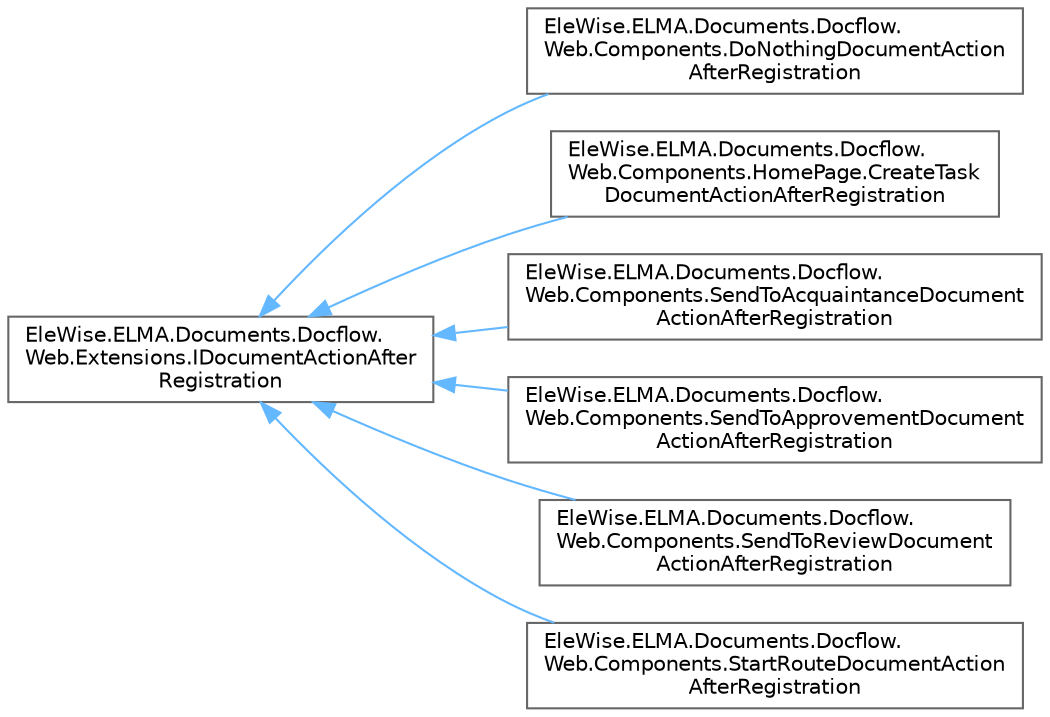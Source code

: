 digraph "Graphical Class Hierarchy"
{
 // LATEX_PDF_SIZE
  bgcolor="transparent";
  edge [fontname=Helvetica,fontsize=10,labelfontname=Helvetica,labelfontsize=10];
  node [fontname=Helvetica,fontsize=10,shape=box,height=0.2,width=0.4];
  rankdir="LR";
  Node0 [id="Node000000",label="EleWise.ELMA.Documents.Docflow.\lWeb.Extensions.IDocumentActionAfter\lRegistration",height=0.2,width=0.4,color="grey40", fillcolor="white", style="filled",URL="$interface_ele_wise_1_1_e_l_m_a_1_1_documents_1_1_docflow_1_1_web_1_1_extensions_1_1_i_document_action_after_registration.html",tooltip="Что делать с документо после регистрации"];
  Node0 -> Node1 [id="edge936_Node000000_Node000001",dir="back",color="steelblue1",style="solid",tooltip=" "];
  Node1 [id="Node000001",label="EleWise.ELMA.Documents.Docflow.\lWeb.Components.DoNothingDocumentAction\lAfterRegistration",height=0.2,width=0.4,color="grey40", fillcolor="white", style="filled",URL="$class_ele_wise_1_1_e_l_m_a_1_1_documents_1_1_docflow_1_1_web_1_1_components_1_1_do_nothing_document_action_after_registration.html",tooltip=" "];
  Node0 -> Node2 [id="edge937_Node000000_Node000002",dir="back",color="steelblue1",style="solid",tooltip=" "];
  Node2 [id="Node000002",label="EleWise.ELMA.Documents.Docflow.\lWeb.Components.HomePage.CreateTask\lDocumentActionAfterRegistration",height=0.2,width=0.4,color="grey40", fillcolor="white", style="filled",URL="$class_ele_wise_1_1_e_l_m_a_1_1_documents_1_1_docflow_1_1_web_1_1_components_1_1_home_page_1_1_cr8e4a2b0e4cb2f081ca7066022e3c434b.html",tooltip="Создание задачи по документу"];
  Node0 -> Node3 [id="edge938_Node000000_Node000003",dir="back",color="steelblue1",style="solid",tooltip=" "];
  Node3 [id="Node000003",label="EleWise.ELMA.Documents.Docflow.\lWeb.Components.SendToAcquaintanceDocument\lActionAfterRegistration",height=0.2,width=0.4,color="grey40", fillcolor="white", style="filled",URL="$class_ele_wise_1_1_e_l_m_a_1_1_documents_1_1_docflow_1_1_web_1_1_components_1_1_send_to_acquaint290e80427c61de1ef609ba20eb0acd3e.html",tooltip=" "];
  Node0 -> Node4 [id="edge939_Node000000_Node000004",dir="back",color="steelblue1",style="solid",tooltip=" "];
  Node4 [id="Node000004",label="EleWise.ELMA.Documents.Docflow.\lWeb.Components.SendToApprovementDocument\lActionAfterRegistration",height=0.2,width=0.4,color="grey40", fillcolor="white", style="filled",URL="$class_ele_wise_1_1_e_l_m_a_1_1_documents_1_1_docflow_1_1_web_1_1_components_1_1_send_to_approvem39d7a29cf25a3bd5e1a8b07ba958ab15.html",tooltip="Отправить на согласование"];
  Node0 -> Node5 [id="edge940_Node000000_Node000005",dir="back",color="steelblue1",style="solid",tooltip=" "];
  Node5 [id="Node000005",label="EleWise.ELMA.Documents.Docflow.\lWeb.Components.SendToReviewDocument\lActionAfterRegistration",height=0.2,width=0.4,color="grey40", fillcolor="white", style="filled",URL="$class_ele_wise_1_1_e_l_m_a_1_1_documents_1_1_docflow_1_1_web_1_1_components_1_1_send_to_review_d98cb296213f22d9bdc8430f282e39aa1.html",tooltip="Отправка на рассмотрение"];
  Node0 -> Node6 [id="edge941_Node000000_Node000006",dir="back",color="steelblue1",style="solid",tooltip=" "];
  Node6 [id="Node000006",label="EleWise.ELMA.Documents.Docflow.\lWeb.Components.StartRouteDocumentAction\lAfterRegistration",height=0.2,width=0.4,color="grey40", fillcolor="white", style="filled",URL="$class_ele_wise_1_1_e_l_m_a_1_1_documents_1_1_docflow_1_1_web_1_1_components_1_1_start_route_document_action_after_registration.html",tooltip=" "];
}
